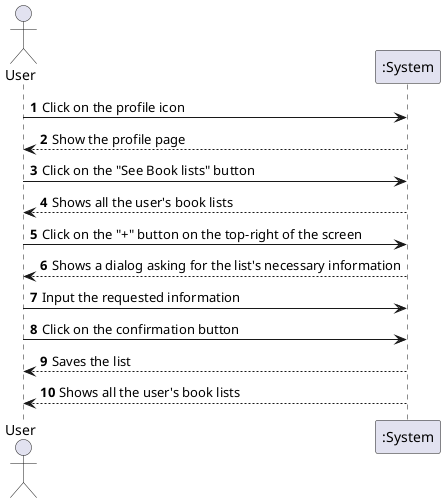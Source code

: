 @startuml
'https://plantuml.com/sequence-diagram

autonumber

actor "User" as user
participant ":System" as sys

user -> sys: Click on the profile icon
user <-- sys: Show the profile page

user -> sys: Click on the "See Book lists" button
user <-- sys: Shows all the user's book lists

user -> sys: Click on the "+" button on the top-right of the screen
user <-- sys: Shows a dialog asking for the list's necessary information

user -> sys: Input the requested information
user -> sys: Click on the confirmation button
user <-- sys: Saves the list
user <-- sys: Shows all the user's book lists
@enduml